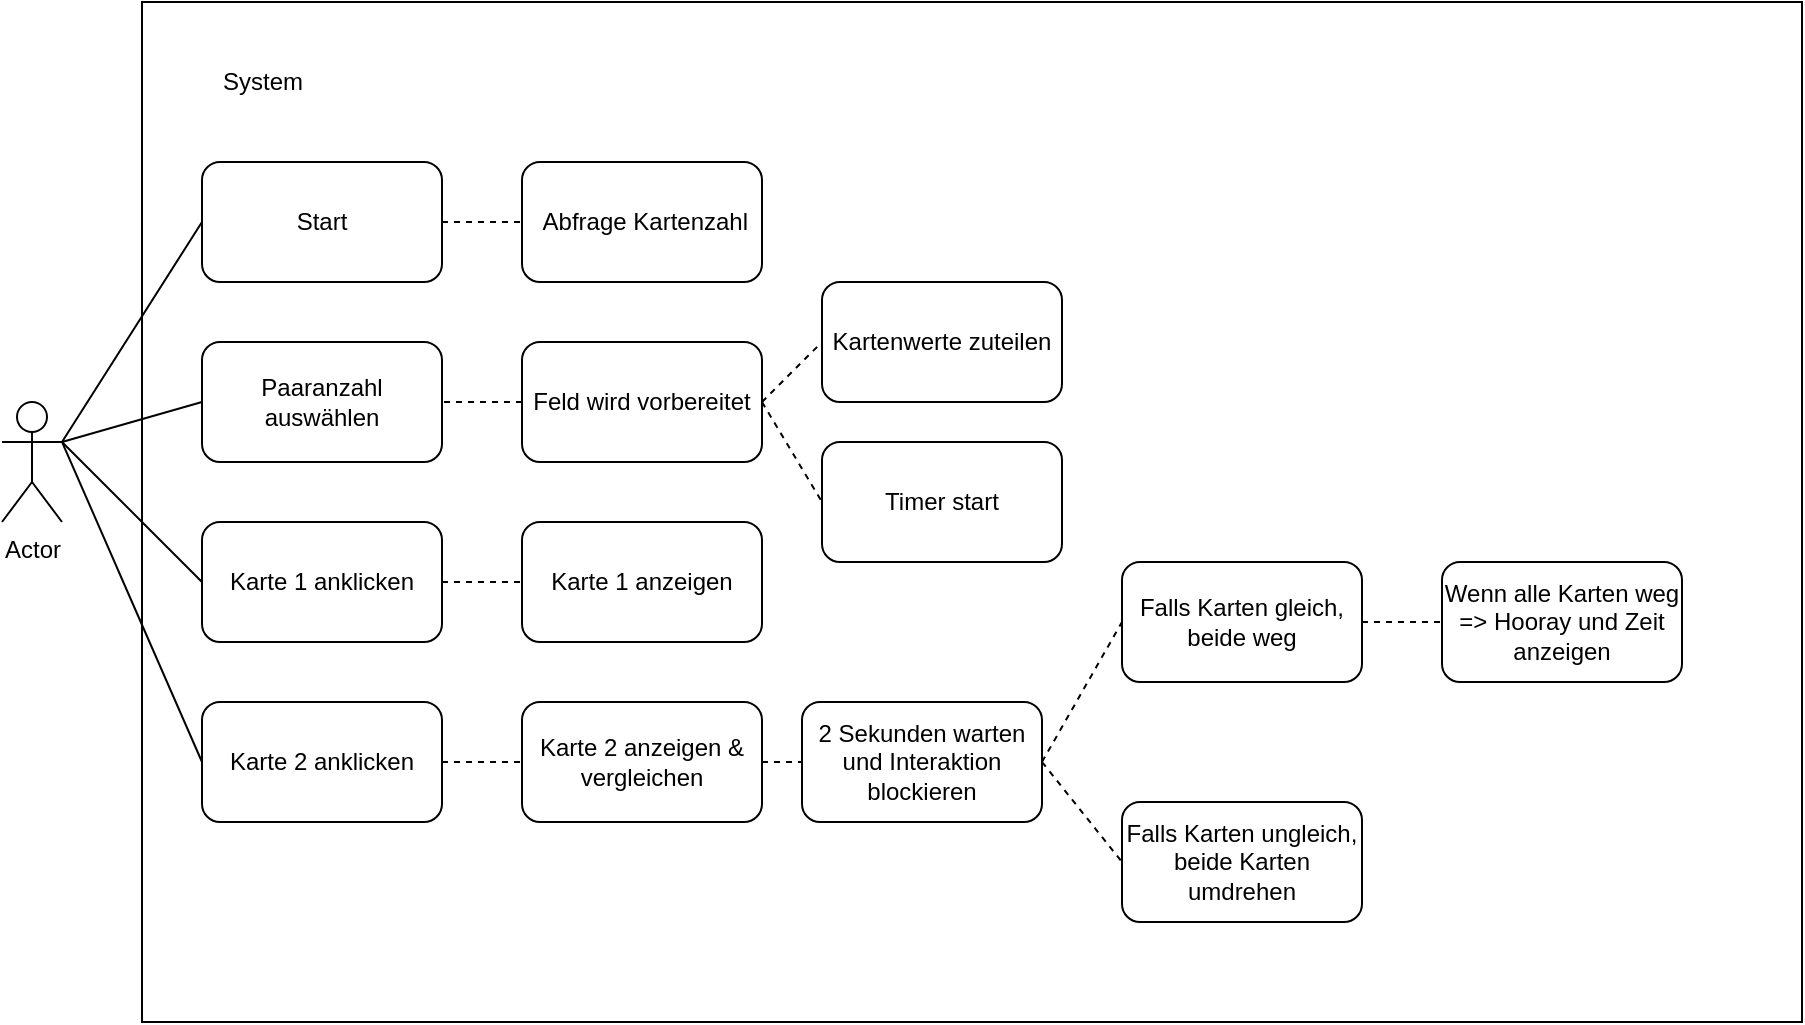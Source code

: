 <mxfile version="17.4.2" type="device"><diagram id="j8Jit6ST3k5U38tSw3dN" name="Page-1"><mxGraphModel dx="1211" dy="679" grid="1" gridSize="10" guides="1" tooltips="1" connect="1" arrows="1" fold="1" page="1" pageScale="1" pageWidth="2336" pageHeight="1654" math="0" shadow="0"><root><mxCell id="0"/><mxCell id="1" parent="0"/><mxCell id="Gp2OFBCxb8lgZRHb4eIS-31" value="" style="rounded=0;whiteSpace=wrap;html=1;" vertex="1" parent="1"><mxGeometry x="190" y="90" width="830" height="510" as="geometry"/></mxCell><mxCell id="Gp2OFBCxb8lgZRHb4eIS-1" value="Actor" style="shape=umlActor;verticalLabelPosition=bottom;verticalAlign=top;html=1;outlineConnect=0;" vertex="1" parent="1"><mxGeometry x="120" y="290" width="30" height="60" as="geometry"/></mxCell><mxCell id="Gp2OFBCxb8lgZRHb4eIS-2" value="Karte 2 anklicken" style="rounded=1;whiteSpace=wrap;html=1;" vertex="1" parent="1"><mxGeometry x="220" y="440" width="120" height="60" as="geometry"/></mxCell><mxCell id="Gp2OFBCxb8lgZRHb4eIS-3" value="Karte 1 anklicken" style="rounded=1;whiteSpace=wrap;html=1;" vertex="1" parent="1"><mxGeometry x="220" y="350" width="120" height="60" as="geometry"/></mxCell><mxCell id="Gp2OFBCxb8lgZRHb4eIS-4" value="Paaranzahl auswählen" style="rounded=1;whiteSpace=wrap;html=1;" vertex="1" parent="1"><mxGeometry x="220" y="260" width="120" height="60" as="geometry"/></mxCell><mxCell id="Gp2OFBCxb8lgZRHb4eIS-5" value="Start" style="rounded=1;whiteSpace=wrap;html=1;" vertex="1" parent="1"><mxGeometry x="220" y="170" width="120" height="60" as="geometry"/></mxCell><mxCell id="Gp2OFBCxb8lgZRHb4eIS-6" value="Wenn alle Karten weg =&amp;gt; Hooray und Zeit anzeigen" style="rounded=1;whiteSpace=wrap;html=1;" vertex="1" parent="1"><mxGeometry x="840" y="370" width="120" height="60" as="geometry"/></mxCell><mxCell id="Gp2OFBCxb8lgZRHb4eIS-7" value="Falls Karten ungleich, beide Karten umdrehen" style="rounded=1;whiteSpace=wrap;html=1;" vertex="1" parent="1"><mxGeometry x="680" y="490" width="120" height="60" as="geometry"/></mxCell><mxCell id="Gp2OFBCxb8lgZRHb4eIS-8" value="Falls Karten gleich, beide weg" style="rounded=1;whiteSpace=wrap;html=1;" vertex="1" parent="1"><mxGeometry x="680" y="370" width="120" height="60" as="geometry"/></mxCell><mxCell id="Gp2OFBCxb8lgZRHb4eIS-9" value="2 Sekunden warten und Interaktion blockieren" style="rounded=1;whiteSpace=wrap;html=1;" vertex="1" parent="1"><mxGeometry x="520" y="440" width="120" height="60" as="geometry"/></mxCell><mxCell id="Gp2OFBCxb8lgZRHb4eIS-10" value="Timer start" style="rounded=1;whiteSpace=wrap;html=1;" vertex="1" parent="1"><mxGeometry x="530" y="310" width="120" height="60" as="geometry"/></mxCell><mxCell id="Gp2OFBCxb8lgZRHb4eIS-11" value="Kartenwerte zuteilen" style="rounded=1;whiteSpace=wrap;html=1;" vertex="1" parent="1"><mxGeometry x="530" y="230" width="120" height="60" as="geometry"/></mxCell><mxCell id="Gp2OFBCxb8lgZRHb4eIS-12" value="Karte 2 anzeigen &amp;amp; vergleichen" style="rounded=1;whiteSpace=wrap;html=1;" vertex="1" parent="1"><mxGeometry x="380" y="440" width="120" height="60" as="geometry"/></mxCell><mxCell id="Gp2OFBCxb8lgZRHb4eIS-13" value="Karte 1 anzeigen" style="rounded=1;whiteSpace=wrap;html=1;" vertex="1" parent="1"><mxGeometry x="380" y="350" width="120" height="60" as="geometry"/></mxCell><mxCell id="Gp2OFBCxb8lgZRHb4eIS-14" value="Feld wird vorbereitet" style="rounded=1;whiteSpace=wrap;html=1;" vertex="1" parent="1"><mxGeometry x="380" y="260" width="120" height="60" as="geometry"/></mxCell><mxCell id="Gp2OFBCxb8lgZRHb4eIS-15" value="&amp;nbsp;Abfrage Kartenzahl" style="rounded=1;whiteSpace=wrap;html=1;" vertex="1" parent="1"><mxGeometry x="380" y="170" width="120" height="60" as="geometry"/></mxCell><mxCell id="Gp2OFBCxb8lgZRHb4eIS-16" value="System" style="text;html=1;align=center;verticalAlign=middle;resizable=0;points=[];autosize=1;strokeColor=none;fillColor=none;" vertex="1" parent="1"><mxGeometry x="220" y="120" width="60" height="20" as="geometry"/></mxCell><mxCell id="Gp2OFBCxb8lgZRHb4eIS-17" value="" style="endArrow=none;html=1;rounded=0;exitX=1;exitY=0.333;exitDx=0;exitDy=0;exitPerimeter=0;entryX=0;entryY=0.5;entryDx=0;entryDy=0;" edge="1" parent="1" source="Gp2OFBCxb8lgZRHb4eIS-1" target="Gp2OFBCxb8lgZRHb4eIS-5"><mxGeometry width="50" height="50" relative="1" as="geometry"><mxPoint x="590" y="310" as="sourcePoint"/><mxPoint x="640" y="260" as="targetPoint"/></mxGeometry></mxCell><mxCell id="Gp2OFBCxb8lgZRHb4eIS-18" value="" style="endArrow=none;html=1;rounded=0;exitX=1;exitY=0.333;exitDx=0;exitDy=0;exitPerimeter=0;entryX=0;entryY=0.5;entryDx=0;entryDy=0;" edge="1" parent="1" source="Gp2OFBCxb8lgZRHb4eIS-1" target="Gp2OFBCxb8lgZRHb4eIS-4"><mxGeometry width="50" height="50" relative="1" as="geometry"><mxPoint x="590" y="310" as="sourcePoint"/><mxPoint x="640" y="260" as="targetPoint"/></mxGeometry></mxCell><mxCell id="Gp2OFBCxb8lgZRHb4eIS-19" value="" style="endArrow=none;html=1;rounded=0;exitX=1;exitY=0.333;exitDx=0;exitDy=0;exitPerimeter=0;entryX=0;entryY=0.5;entryDx=0;entryDy=0;" edge="1" parent="1" source="Gp2OFBCxb8lgZRHb4eIS-1" target="Gp2OFBCxb8lgZRHb4eIS-3"><mxGeometry width="50" height="50" relative="1" as="geometry"><mxPoint x="590" y="310" as="sourcePoint"/><mxPoint x="640" y="260" as="targetPoint"/></mxGeometry></mxCell><mxCell id="Gp2OFBCxb8lgZRHb4eIS-20" value="" style="endArrow=none;html=1;rounded=0;exitX=1;exitY=0.333;exitDx=0;exitDy=0;exitPerimeter=0;entryX=0;entryY=0.5;entryDx=0;entryDy=0;" edge="1" parent="1" source="Gp2OFBCxb8lgZRHb4eIS-1" target="Gp2OFBCxb8lgZRHb4eIS-2"><mxGeometry width="50" height="50" relative="1" as="geometry"><mxPoint x="590" y="310" as="sourcePoint"/><mxPoint x="210" y="470" as="targetPoint"/></mxGeometry></mxCell><mxCell id="Gp2OFBCxb8lgZRHb4eIS-21" value="" style="endArrow=none;dashed=1;html=1;rounded=0;exitX=1;exitY=0.5;exitDx=0;exitDy=0;entryX=0;entryY=0.5;entryDx=0;entryDy=0;" edge="1" parent="1" source="Gp2OFBCxb8lgZRHb4eIS-5" target="Gp2OFBCxb8lgZRHb4eIS-15"><mxGeometry width="50" height="50" relative="1" as="geometry"><mxPoint x="590" y="310" as="sourcePoint"/><mxPoint x="640" y="260" as="targetPoint"/></mxGeometry></mxCell><mxCell id="Gp2OFBCxb8lgZRHb4eIS-22" value="" style="endArrow=none;dashed=1;html=1;rounded=0;entryX=1;entryY=0.5;entryDx=0;entryDy=0;exitX=0;exitY=0.5;exitDx=0;exitDy=0;" edge="1" parent="1" source="Gp2OFBCxb8lgZRHb4eIS-14" target="Gp2OFBCxb8lgZRHb4eIS-4"><mxGeometry width="50" height="50" relative="1" as="geometry"><mxPoint x="590" y="310" as="sourcePoint"/><mxPoint x="640" y="260" as="targetPoint"/></mxGeometry></mxCell><mxCell id="Gp2OFBCxb8lgZRHb4eIS-23" value="" style="endArrow=none;dashed=1;html=1;rounded=0;exitX=1;exitY=0.5;exitDx=0;exitDy=0;entryX=0;entryY=0.5;entryDx=0;entryDy=0;" edge="1" parent="1" source="Gp2OFBCxb8lgZRHb4eIS-3" target="Gp2OFBCxb8lgZRHb4eIS-13"><mxGeometry width="50" height="50" relative="1" as="geometry"><mxPoint x="590" y="310" as="sourcePoint"/><mxPoint x="640" y="260" as="targetPoint"/></mxGeometry></mxCell><mxCell id="Gp2OFBCxb8lgZRHb4eIS-24" value="" style="endArrow=none;dashed=1;html=1;rounded=0;exitX=1;exitY=0.5;exitDx=0;exitDy=0;entryX=0;entryY=0.5;entryDx=0;entryDy=0;" edge="1" parent="1" source="Gp2OFBCxb8lgZRHb4eIS-2" target="Gp2OFBCxb8lgZRHb4eIS-12"><mxGeometry width="50" height="50" relative="1" as="geometry"><mxPoint x="590" y="310" as="sourcePoint"/><mxPoint x="640" y="260" as="targetPoint"/></mxGeometry></mxCell><mxCell id="Gp2OFBCxb8lgZRHb4eIS-25" value="" style="endArrow=none;dashed=1;html=1;rounded=0;exitX=1;exitY=0.5;exitDx=0;exitDy=0;entryX=0;entryY=0.5;entryDx=0;entryDy=0;" edge="1" parent="1" source="Gp2OFBCxb8lgZRHb4eIS-14" target="Gp2OFBCxb8lgZRHb4eIS-11"><mxGeometry width="50" height="50" relative="1" as="geometry"><mxPoint x="590" y="310" as="sourcePoint"/><mxPoint x="640" y="260" as="targetPoint"/></mxGeometry></mxCell><mxCell id="Gp2OFBCxb8lgZRHb4eIS-26" value="" style="endArrow=none;dashed=1;html=1;rounded=0;exitX=1;exitY=0.5;exitDx=0;exitDy=0;entryX=0;entryY=0.5;entryDx=0;entryDy=0;" edge="1" parent="1" source="Gp2OFBCxb8lgZRHb4eIS-14" target="Gp2OFBCxb8lgZRHb4eIS-10"><mxGeometry width="50" height="50" relative="1" as="geometry"><mxPoint x="590" y="310" as="sourcePoint"/><mxPoint x="640" y="260" as="targetPoint"/></mxGeometry></mxCell><mxCell id="Gp2OFBCxb8lgZRHb4eIS-27" value="" style="endArrow=none;dashed=1;html=1;rounded=0;exitX=1;exitY=0.5;exitDx=0;exitDy=0;entryX=0;entryY=0.5;entryDx=0;entryDy=0;" edge="1" parent="1" source="Gp2OFBCxb8lgZRHb4eIS-12" target="Gp2OFBCxb8lgZRHb4eIS-9"><mxGeometry width="50" height="50" relative="1" as="geometry"><mxPoint x="590" y="310" as="sourcePoint"/><mxPoint x="640" y="260" as="targetPoint"/></mxGeometry></mxCell><mxCell id="Gp2OFBCxb8lgZRHb4eIS-28" value="" style="endArrow=none;dashed=1;html=1;rounded=0;exitX=1;exitY=0.5;exitDx=0;exitDy=0;entryX=0;entryY=0.5;entryDx=0;entryDy=0;" edge="1" parent="1" source="Gp2OFBCxb8lgZRHb4eIS-9" target="Gp2OFBCxb8lgZRHb4eIS-8"><mxGeometry width="50" height="50" relative="1" as="geometry"><mxPoint x="590" y="310" as="sourcePoint"/><mxPoint x="640" y="260" as="targetPoint"/></mxGeometry></mxCell><mxCell id="Gp2OFBCxb8lgZRHb4eIS-29" value="" style="endArrow=none;dashed=1;html=1;rounded=0;exitX=1;exitY=0.5;exitDx=0;exitDy=0;entryX=0;entryY=0.5;entryDx=0;entryDy=0;" edge="1" parent="1" source="Gp2OFBCxb8lgZRHb4eIS-9" target="Gp2OFBCxb8lgZRHb4eIS-7"><mxGeometry width="50" height="50" relative="1" as="geometry"><mxPoint x="590" y="310" as="sourcePoint"/><mxPoint x="640" y="260" as="targetPoint"/></mxGeometry></mxCell><mxCell id="Gp2OFBCxb8lgZRHb4eIS-30" value="" style="endArrow=none;dashed=1;html=1;rounded=0;exitX=1;exitY=0.5;exitDx=0;exitDy=0;entryX=0;entryY=0.5;entryDx=0;entryDy=0;" edge="1" parent="1" source="Gp2OFBCxb8lgZRHb4eIS-8" target="Gp2OFBCxb8lgZRHb4eIS-6"><mxGeometry width="50" height="50" relative="1" as="geometry"><mxPoint x="590" y="310" as="sourcePoint"/><mxPoint x="640" y="260" as="targetPoint"/></mxGeometry></mxCell></root></mxGraphModel></diagram></mxfile>